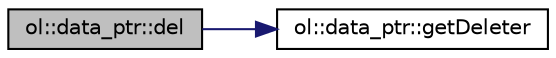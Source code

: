 digraph "ol::data_ptr::del"
{
 // LATEX_PDF_SIZE
  edge [fontname="Helvetica",fontsize="10",labelfontname="Helvetica",labelfontsize="10"];
  node [fontname="Helvetica",fontsize="10",shape=record];
  rankdir="LR";
  Node1 [label="ol::data_ptr::del",height=0.2,width=0.4,color="black", fillcolor="grey75", style="filled", fontcolor="black",tooltip=" "];
  Node1 -> Node2 [color="midnightblue",fontsize="10",style="solid",fontname="Helvetica"];
  Node2 [label="ol::data_ptr::getDeleter",height=0.2,width=0.4,color="black", fillcolor="white", style="filled",URL="$classol_1_1data__ptr.html#a1a8c82856047c3b82c4733e266fdb226",tooltip=" "];
}
